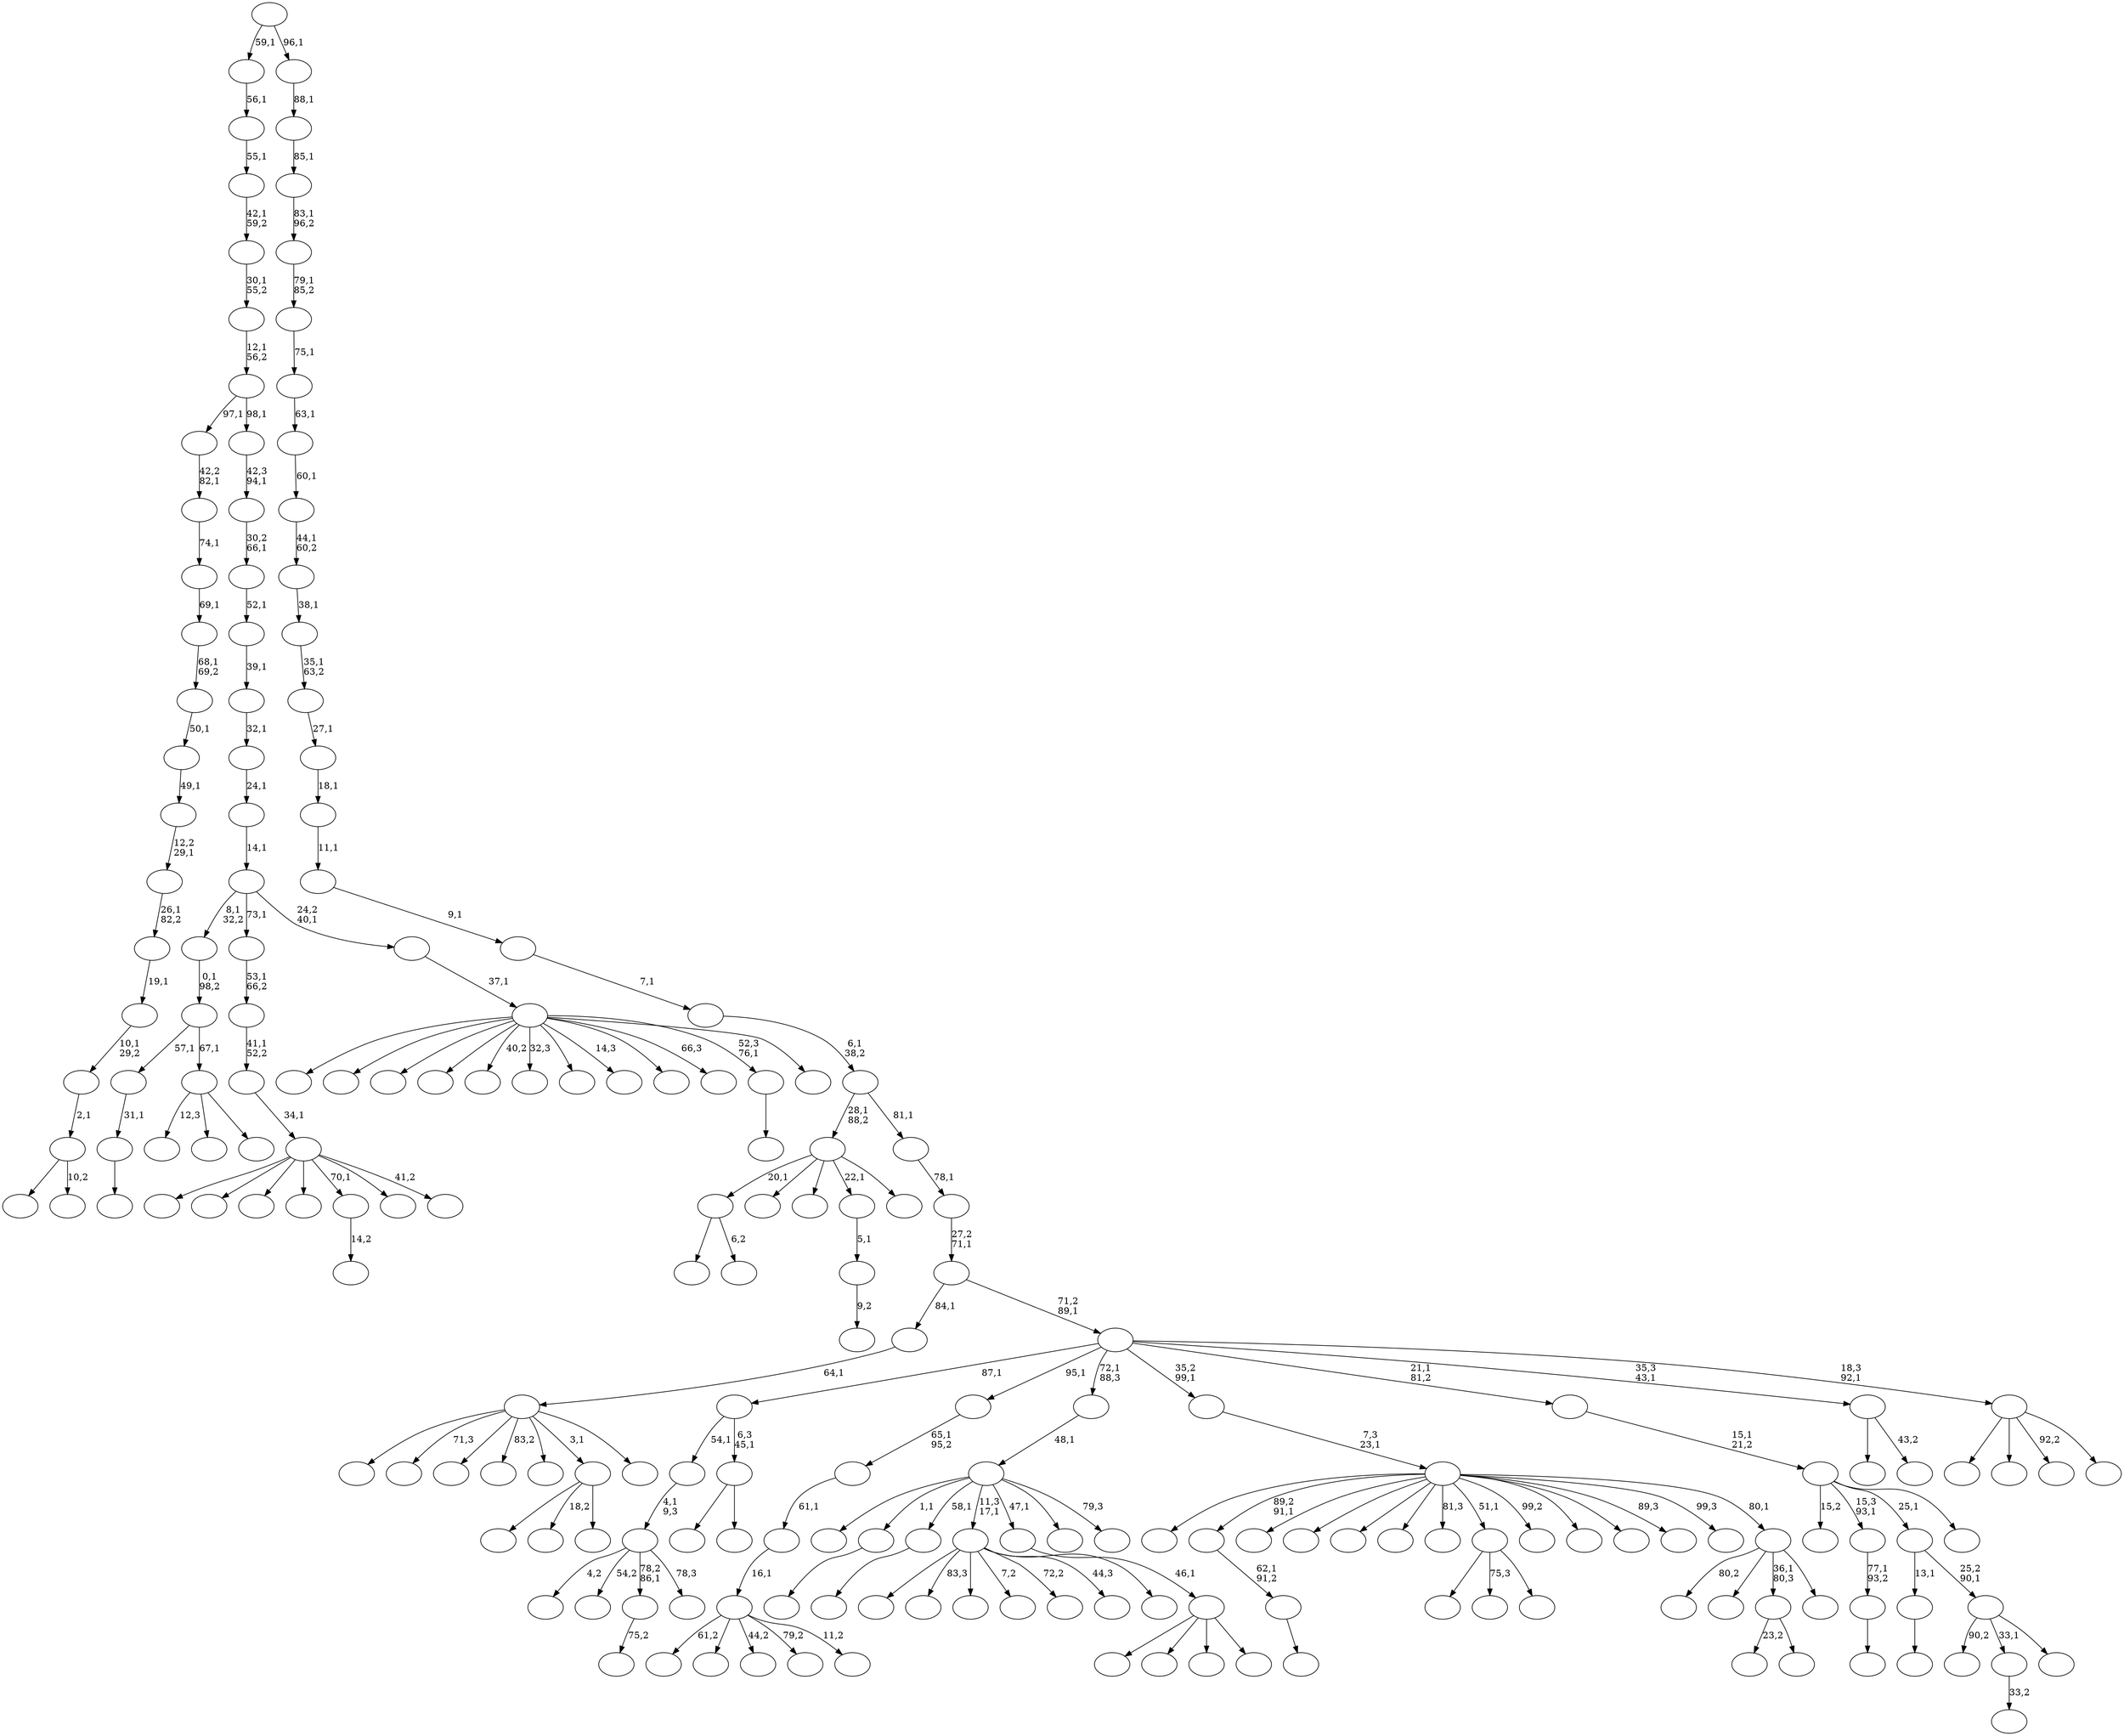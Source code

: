 digraph T {
	200 [label=""]
	199 [label=""]
	198 [label=""]
	197 [label=""]
	196 [label=""]
	195 [label=""]
	194 [label=""]
	193 [label=""]
	192 [label=""]
	191 [label=""]
	190 [label=""]
	189 [label=""]
	188 [label=""]
	187 [label=""]
	186 [label=""]
	185 [label=""]
	184 [label=""]
	183 [label=""]
	182 [label=""]
	181 [label=""]
	180 [label=""]
	179 [label=""]
	178 [label=""]
	177 [label=""]
	176 [label=""]
	175 [label=""]
	174 [label=""]
	173 [label=""]
	172 [label=""]
	171 [label=""]
	170 [label=""]
	169 [label=""]
	168 [label=""]
	167 [label=""]
	166 [label=""]
	165 [label=""]
	164 [label=""]
	163 [label=""]
	162 [label=""]
	161 [label=""]
	160 [label=""]
	159 [label=""]
	158 [label=""]
	157 [label=""]
	156 [label=""]
	155 [label=""]
	154 [label=""]
	153 [label=""]
	152 [label=""]
	151 [label=""]
	150 [label=""]
	149 [label=""]
	148 [label=""]
	147 [label=""]
	146 [label=""]
	145 [label=""]
	144 [label=""]
	143 [label=""]
	142 [label=""]
	141 [label=""]
	140 [label=""]
	139 [label=""]
	138 [label=""]
	137 [label=""]
	136 [label=""]
	135 [label=""]
	134 [label=""]
	133 [label=""]
	132 [label=""]
	131 [label=""]
	130 [label=""]
	129 [label=""]
	128 [label=""]
	127 [label=""]
	126 [label=""]
	125 [label=""]
	124 [label=""]
	123 [label=""]
	122 [label=""]
	121 [label=""]
	120 [label=""]
	119 [label=""]
	118 [label=""]
	117 [label=""]
	116 [label=""]
	115 [label=""]
	114 [label=""]
	113 [label=""]
	112 [label=""]
	111 [label=""]
	110 [label=""]
	109 [label=""]
	108 [label=""]
	107 [label=""]
	106 [label=""]
	105 [label=""]
	104 [label=""]
	103 [label=""]
	102 [label=""]
	101 [label=""]
	100 [label=""]
	99 [label=""]
	98 [label=""]
	97 [label=""]
	96 [label=""]
	95 [label=""]
	94 [label=""]
	93 [label=""]
	92 [label=""]
	91 [label=""]
	90 [label=""]
	89 [label=""]
	88 [label=""]
	87 [label=""]
	86 [label=""]
	85 [label=""]
	84 [label=""]
	83 [label=""]
	82 [label=""]
	81 [label=""]
	80 [label=""]
	79 [label=""]
	78 [label=""]
	77 [label=""]
	76 [label=""]
	75 [label=""]
	74 [label=""]
	73 [label=""]
	72 [label=""]
	71 [label=""]
	70 [label=""]
	69 [label=""]
	68 [label=""]
	67 [label=""]
	66 [label=""]
	65 [label=""]
	64 [label=""]
	63 [label=""]
	62 [label=""]
	61 [label=""]
	60 [label=""]
	59 [label=""]
	58 [label=""]
	57 [label=""]
	56 [label=""]
	55 [label=""]
	54 [label=""]
	53 [label=""]
	52 [label=""]
	51 [label=""]
	50 [label=""]
	49 [label=""]
	48 [label=""]
	47 [label=""]
	46 [label=""]
	45 [label=""]
	44 [label=""]
	43 [label=""]
	42 [label=""]
	41 [label=""]
	40 [label=""]
	39 [label=""]
	38 [label=""]
	37 [label=""]
	36 [label=""]
	35 [label=""]
	34 [label=""]
	33 [label=""]
	32 [label=""]
	31 [label=""]
	30 [label=""]
	29 [label=""]
	28 [label=""]
	27 [label=""]
	26 [label=""]
	25 [label=""]
	24 [label=""]
	23 [label=""]
	22 [label=""]
	21 [label=""]
	20 [label=""]
	19 [label=""]
	18 [label=""]
	17 [label=""]
	16 [label=""]
	15 [label=""]
	14 [label=""]
	13 [label=""]
	12 [label=""]
	11 [label=""]
	10 [label=""]
	9 [label=""]
	8 [label=""]
	7 [label=""]
	6 [label=""]
	5 [label=""]
	4 [label=""]
	3 [label=""]
	2 [label=""]
	1 [label=""]
	0 [label=""]
	195 -> 196 [label=""]
	194 -> 195 [label="31,1"]
	180 -> 181 [label="75,2"]
	176 -> 178 [label=""]
	176 -> 177 [label="6,2"]
	171 -> 172 [label=""]
	170 -> 171 [label="77,1\n93,2"]
	167 -> 168 [label=""]
	166 -> 167 [label="62,1\n91,2"]
	161 -> 192 [label=""]
	161 -> 162 [label="10,2"]
	160 -> 161 [label="2,1"]
	159 -> 160 [label="10,1\n29,2"]
	158 -> 159 [label="19,1"]
	157 -> 158 [label="26,1\n82,2"]
	156 -> 157 [label="12,2\n29,1"]
	155 -> 156 [label="49,1"]
	154 -> 155 [label="50,1"]
	153 -> 154 [label="68,1\n69,2"]
	152 -> 153 [label="69,1"]
	151 -> 152 [label="74,1"]
	150 -> 151 [label="42,2\n82,1"]
	146 -> 147 [label=""]
	142 -> 143 [label="33,2"]
	139 -> 140 [label=""]
	129 -> 130 [label="9,2"]
	128 -> 129 [label="5,1"]
	124 -> 198 [label="4,2"]
	124 -> 197 [label="54,2"]
	124 -> 180 [label="78,2\n86,1"]
	124 -> 125 [label="78,3"]
	123 -> 124 [label="4,1\n9,3"]
	117 -> 176 [label="20,1"]
	117 -> 163 [label=""]
	117 -> 137 [label=""]
	117 -> 128 [label="22,1"]
	117 -> 118 [label=""]
	111 -> 112 [label="14,2"]
	108 -> 186 [label=""]
	108 -> 126 [label="75,3"]
	108 -> 109 [label=""]
	104 -> 105 [label=""]
	97 -> 193 [label="12,3"]
	97 -> 119 [label=""]
	97 -> 98 [label=""]
	96 -> 194 [label="57,1"]
	96 -> 97 [label="67,1"]
	95 -> 96 [label="0,1\n98,2"]
	92 -> 175 [label=""]
	92 -> 169 [label="83,3"]
	92 -> 136 [label=""]
	92 -> 131 [label="7,2"]
	92 -> 121 [label="72,2"]
	92 -> 115 [label="44,3"]
	92 -> 93 [label=""]
	88 -> 144 [label=""]
	88 -> 99 [label=""]
	88 -> 90 [label=""]
	88 -> 89 [label=""]
	87 -> 88 [label="46,1"]
	82 -> 188 [label=""]
	82 -> 83 [label=""]
	81 -> 123 [label="54,1"]
	81 -> 82 [label="6,3\n45,1"]
	77 -> 199 [label="61,2"]
	77 -> 149 [label=""]
	77 -> 134 [label="44,2"]
	77 -> 110 [label="79,2"]
	77 -> 78 [label="11,2"]
	76 -> 77 [label="16,1"]
	75 -> 76 [label="61,1"]
	74 -> 75 [label="65,1\n95,2"]
	72 -> 189 [label="23,2"]
	72 -> 73 [label=""]
	67 -> 68 [label=""]
	65 -> 122 [label=""]
	65 -> 85 [label="18,2"]
	65 -> 66 [label=""]
	62 -> 200 [label=""]
	62 -> 191 [label=""]
	62 -> 190 [label=""]
	62 -> 141 [label=""]
	62 -> 111 [label="70,1"]
	62 -> 79 [label=""]
	62 -> 63 [label="41,2"]
	61 -> 62 [label="34,1"]
	60 -> 61 [label="41,1\n52,2"]
	59 -> 60 [label="53,1\n66,2"]
	57 -> 174 [label=""]
	57 -> 173 [label=""]
	57 -> 165 [label=""]
	57 -> 148 [label=""]
	57 -> 138 [label="40,2"]
	57 -> 106 [label="32,3"]
	57 -> 103 [label=""]
	57 -> 102 [label="14,3"]
	57 -> 100 [label=""]
	57 -> 70 [label="66,3"]
	57 -> 67 [label="52,3\n76,1"]
	57 -> 58 [label=""]
	56 -> 57 [label="37,1"]
	55 -> 95 [label="8,1\n32,2"]
	55 -> 59 [label="73,1"]
	55 -> 56 [label="24,2\n40,1"]
	54 -> 55 [label="14,1"]
	53 -> 54 [label="24,1"]
	52 -> 53 [label="32,1"]
	51 -> 52 [label="39,1"]
	50 -> 51 [label="52,1"]
	49 -> 50 [label="30,2\n66,1"]
	48 -> 49 [label="42,3\n94,1"]
	47 -> 150 [label="97,1"]
	47 -> 48 [label="98,1"]
	46 -> 47 [label="12,1\n56,2"]
	45 -> 46 [label="30,1\n55,2"]
	44 -> 45 [label="42,1\n59,2"]
	43 -> 44 [label="55,1"]
	42 -> 43 [label="56,1"]
	40 -> 164 [label="90,2"]
	40 -> 142 [label="33,1"]
	40 -> 41 [label=""]
	39 -> 104 [label="13,1"]
	39 -> 40 [label="25,2\n90,1"]
	37 -> 182 [label=""]
	37 -> 146 [label="1,1"]
	37 -> 139 [label="58,1"]
	37 -> 92 [label="11,3\n17,1"]
	37 -> 87 [label="47,1"]
	37 -> 69 [label=""]
	37 -> 38 [label="79,3"]
	36 -> 37 [label="48,1"]
	34 -> 185 [label=""]
	34 -> 183 [label="71,3"]
	34 -> 120 [label=""]
	34 -> 114 [label="83,2"]
	34 -> 101 [label=""]
	34 -> 65 [label="3,1"]
	34 -> 35 [label=""]
	33 -> 34 [label="64,1"]
	31 -> 179 [label="80,2"]
	31 -> 127 [label=""]
	31 -> 72 [label="36,1\n80,3"]
	31 -> 32 [label=""]
	30 -> 187 [label=""]
	30 -> 166 [label="89,2\n91,1"]
	30 -> 145 [label=""]
	30 -> 135 [label=""]
	30 -> 133 [label=""]
	30 -> 116 [label=""]
	30 -> 113 [label="81,3"]
	30 -> 108 [label="51,1"]
	30 -> 107 [label="99,2"]
	30 -> 94 [label=""]
	30 -> 91 [label=""]
	30 -> 86 [label="89,3"]
	30 -> 80 [label="99,3"]
	30 -> 31 [label="80,1"]
	29 -> 30 [label="7,3\n23,1"]
	27 -> 184 [label="15,2"]
	27 -> 170 [label="15,3\n93,1"]
	27 -> 39 [label="25,1"]
	27 -> 28 [label=""]
	26 -> 27 [label="15,1\n21,2"]
	24 -> 64 [label=""]
	24 -> 25 [label="43,2"]
	22 -> 132 [label=""]
	22 -> 84 [label=""]
	22 -> 71 [label="92,2"]
	22 -> 23 [label=""]
	21 -> 81 [label="87,1"]
	21 -> 74 [label="95,1"]
	21 -> 36 [label="72,1\n88,3"]
	21 -> 29 [label="35,2\n99,1"]
	21 -> 26 [label="21,1\n81,2"]
	21 -> 24 [label="35,3\n43,1"]
	21 -> 22 [label="18,3\n92,1"]
	20 -> 33 [label="84,1"]
	20 -> 21 [label="71,2\n89,1"]
	19 -> 20 [label="27,2\n71,1"]
	18 -> 19 [label="78,1"]
	17 -> 117 [label="28,1\n88,2"]
	17 -> 18 [label="81,1"]
	16 -> 17 [label="6,1\n38,2"]
	15 -> 16 [label="7,1"]
	14 -> 15 [label="9,1"]
	13 -> 14 [label="11,1"]
	12 -> 13 [label="18,1"]
	11 -> 12 [label="27,1"]
	10 -> 11 [label="35,1\n63,2"]
	9 -> 10 [label="38,1"]
	8 -> 9 [label="44,1\n60,2"]
	7 -> 8 [label="60,1"]
	6 -> 7 [label="63,1"]
	5 -> 6 [label="75,1"]
	4 -> 5 [label="79,1\n85,2"]
	3 -> 4 [label="83,1\n96,2"]
	2 -> 3 [label="85,1"]
	1 -> 2 [label="88,1"]
	0 -> 42 [label="59,1"]
	0 -> 1 [label="96,1"]
}
